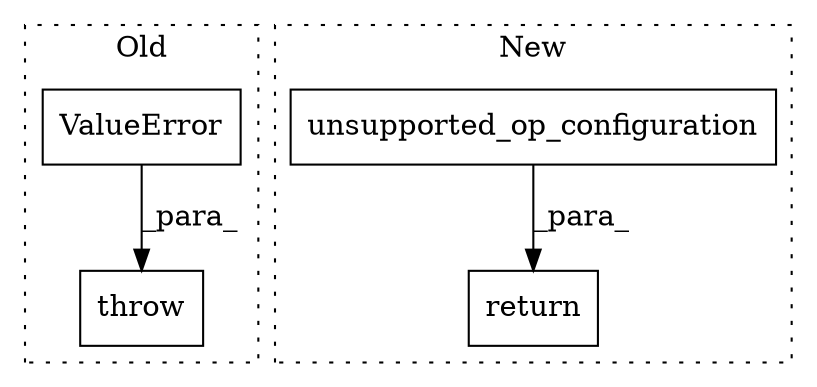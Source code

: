 digraph G {
subgraph cluster0 {
1 [label="ValueError" a="32" s="16331,16387" l="11,1" shape="box"];
3 [label="throw" a="53" s="16325" l="6" shape="box"];
label = "Old";
style="dotted";
}
subgraph cluster1 {
2 [label="unsupported_op_configuration" a="32" s="15716,15825" l="29,1" shape="box"];
4 [label="return" a="41" s="15705" l="7" shape="box"];
label = "New";
style="dotted";
}
1 -> 3 [label="_para_"];
2 -> 4 [label="_para_"];
}